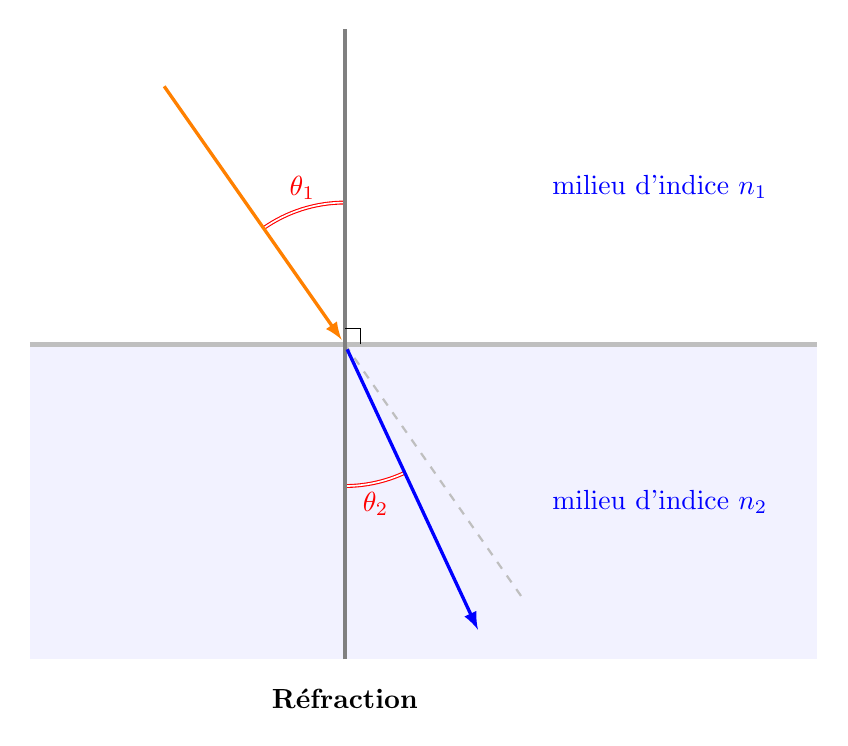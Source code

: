 \begin{tikzpicture}[scale=2]


\def\mythetain{35};
\def\mythetaout{25};

%\fill [blue!2] (-2,0) rectangle (3,2);
\fill [blue!5] (-2,0) rectangle (3,-2);

\draw[ultra thick, lightgray] (-2,0) -- (3,0);
\draw[red,double] (90+\mythetain:0.9) arc({90+\mythetain}:90:0.9) node[midway, above]{$\theta_1$};
\draw[red,double] (-90+\mythetaout:0.9) arc({\mythetaout-90}:-90:0.9) node[midway, below]{$\theta_2$};


\draw[<-,>=latex, shorten <=2pt, very thick, orange] (0,0) -- (90+\mythetain:2); % node[above]{$\vec \ell$};
\draw[dashed, thick, gray!50] (0,0) -- (90+\mythetain:-2); % node[above]{$\vec \ell$};

\draw[very thick, gray] (90:-2) -- (90:2);
\draw[->,>=latex,  shorten <=2pt,very thick, blue] (0,0) -- (\mythetaout-90:2); % node[above]{$\vec r$};

\draw (0.1,0) -- ++(0,0.1) -- ++ (-0.1,0);

\coordinate (P) at (0,0);
%\node[blue, scale=3] at (P) {.};

\node[blue] at (2,1) {milieu d'indice $n_1$};
\node[blue] at (2,-1) {milieu d'indice $n_2$};

\node at (0,-2.25) {\bf Réfraction};

\end{tikzpicture}
